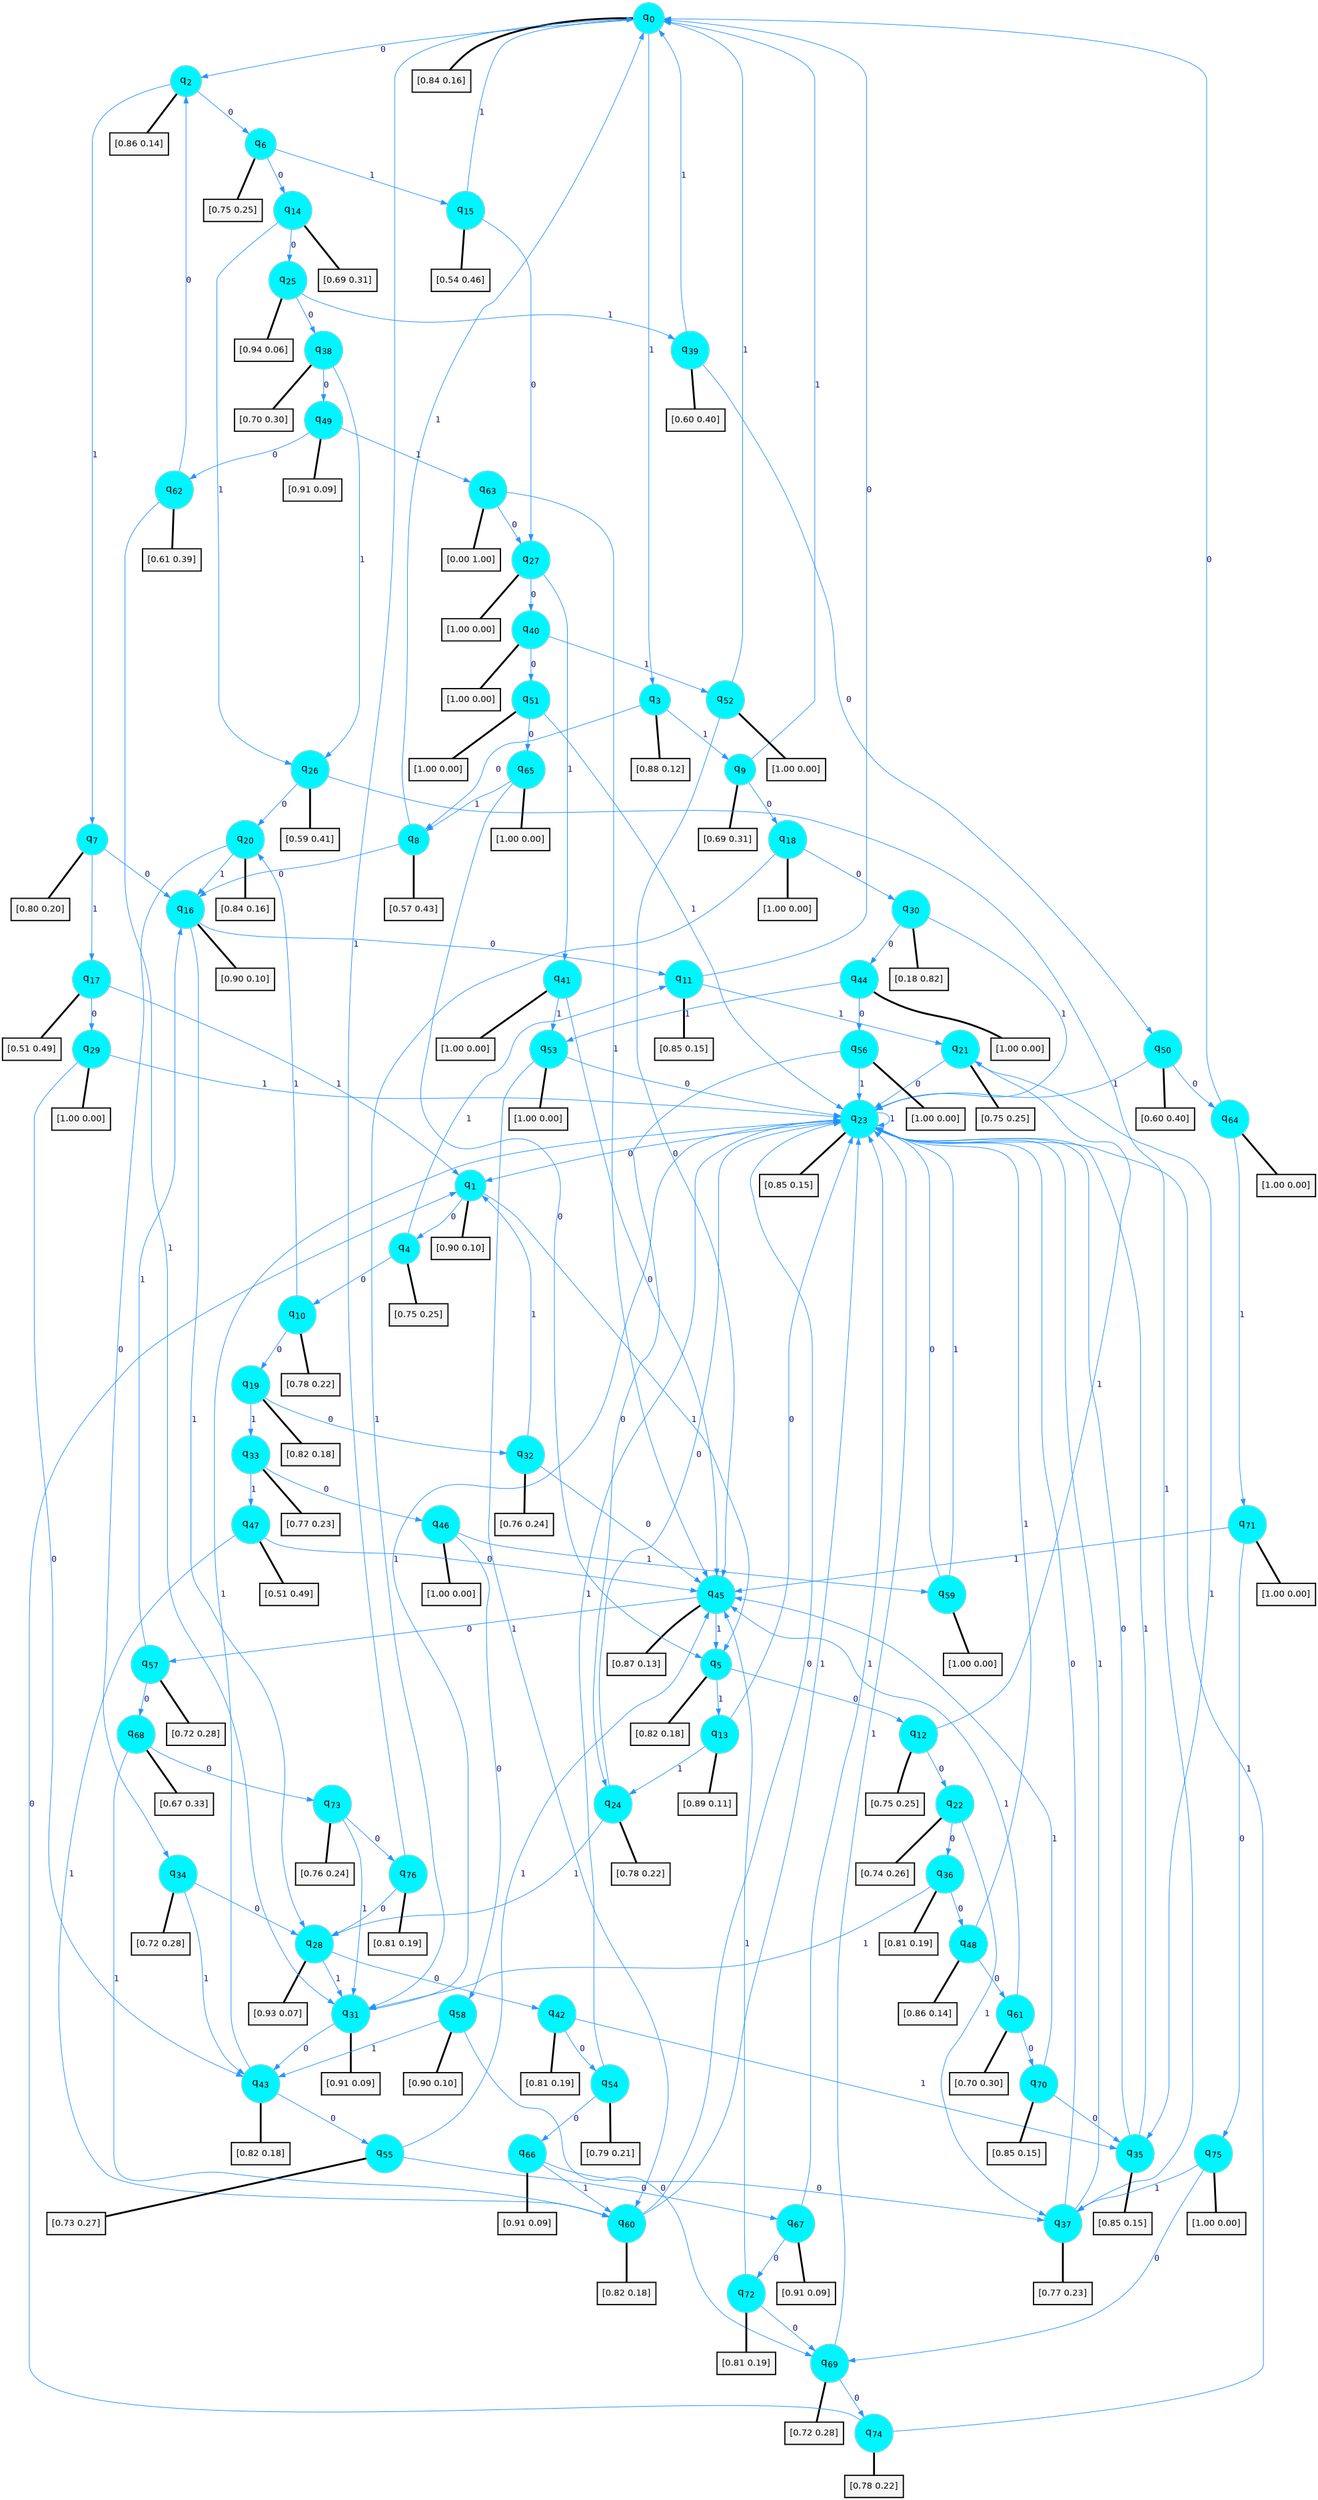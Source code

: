 digraph G {
graph [
bgcolor=transparent, dpi=300, rankdir=TD, size="40,25"];
node [
color=gray, fillcolor=turquoise1, fontcolor=black, fontname=Helvetica, fontsize=16, fontweight=bold, shape=circle, style=filled];
edge [
arrowsize=1, color=dodgerblue1, fontcolor=midnightblue, fontname=courier, fontweight=bold, penwidth=1, style=solid, weight=20];
0[label=<q<SUB>0</SUB>>];
1[label=<q<SUB>1</SUB>>];
2[label=<q<SUB>2</SUB>>];
3[label=<q<SUB>3</SUB>>];
4[label=<q<SUB>4</SUB>>];
5[label=<q<SUB>5</SUB>>];
6[label=<q<SUB>6</SUB>>];
7[label=<q<SUB>7</SUB>>];
8[label=<q<SUB>8</SUB>>];
9[label=<q<SUB>9</SUB>>];
10[label=<q<SUB>10</SUB>>];
11[label=<q<SUB>11</SUB>>];
12[label=<q<SUB>12</SUB>>];
13[label=<q<SUB>13</SUB>>];
14[label=<q<SUB>14</SUB>>];
15[label=<q<SUB>15</SUB>>];
16[label=<q<SUB>16</SUB>>];
17[label=<q<SUB>17</SUB>>];
18[label=<q<SUB>18</SUB>>];
19[label=<q<SUB>19</SUB>>];
20[label=<q<SUB>20</SUB>>];
21[label=<q<SUB>21</SUB>>];
22[label=<q<SUB>22</SUB>>];
23[label=<q<SUB>23</SUB>>];
24[label=<q<SUB>24</SUB>>];
25[label=<q<SUB>25</SUB>>];
26[label=<q<SUB>26</SUB>>];
27[label=<q<SUB>27</SUB>>];
28[label=<q<SUB>28</SUB>>];
29[label=<q<SUB>29</SUB>>];
30[label=<q<SUB>30</SUB>>];
31[label=<q<SUB>31</SUB>>];
32[label=<q<SUB>32</SUB>>];
33[label=<q<SUB>33</SUB>>];
34[label=<q<SUB>34</SUB>>];
35[label=<q<SUB>35</SUB>>];
36[label=<q<SUB>36</SUB>>];
37[label=<q<SUB>37</SUB>>];
38[label=<q<SUB>38</SUB>>];
39[label=<q<SUB>39</SUB>>];
40[label=<q<SUB>40</SUB>>];
41[label=<q<SUB>41</SUB>>];
42[label=<q<SUB>42</SUB>>];
43[label=<q<SUB>43</SUB>>];
44[label=<q<SUB>44</SUB>>];
45[label=<q<SUB>45</SUB>>];
46[label=<q<SUB>46</SUB>>];
47[label=<q<SUB>47</SUB>>];
48[label=<q<SUB>48</SUB>>];
49[label=<q<SUB>49</SUB>>];
50[label=<q<SUB>50</SUB>>];
51[label=<q<SUB>51</SUB>>];
52[label=<q<SUB>52</SUB>>];
53[label=<q<SUB>53</SUB>>];
54[label=<q<SUB>54</SUB>>];
55[label=<q<SUB>55</SUB>>];
56[label=<q<SUB>56</SUB>>];
57[label=<q<SUB>57</SUB>>];
58[label=<q<SUB>58</SUB>>];
59[label=<q<SUB>59</SUB>>];
60[label=<q<SUB>60</SUB>>];
61[label=<q<SUB>61</SUB>>];
62[label=<q<SUB>62</SUB>>];
63[label=<q<SUB>63</SUB>>];
64[label=<q<SUB>64</SUB>>];
65[label=<q<SUB>65</SUB>>];
66[label=<q<SUB>66</SUB>>];
67[label=<q<SUB>67</SUB>>];
68[label=<q<SUB>68</SUB>>];
69[label=<q<SUB>69</SUB>>];
70[label=<q<SUB>70</SUB>>];
71[label=<q<SUB>71</SUB>>];
72[label=<q<SUB>72</SUB>>];
73[label=<q<SUB>73</SUB>>];
74[label=<q<SUB>74</SUB>>];
75[label=<q<SUB>75</SUB>>];
76[label=<q<SUB>76</SUB>>];
77[label="[0.84 0.16]", shape=box,fontcolor=black, fontname=Helvetica, fontsize=14, penwidth=2, fillcolor=whitesmoke,color=black];
78[label="[0.90 0.10]", shape=box,fontcolor=black, fontname=Helvetica, fontsize=14, penwidth=2, fillcolor=whitesmoke,color=black];
79[label="[0.86 0.14]", shape=box,fontcolor=black, fontname=Helvetica, fontsize=14, penwidth=2, fillcolor=whitesmoke,color=black];
80[label="[0.88 0.12]", shape=box,fontcolor=black, fontname=Helvetica, fontsize=14, penwidth=2, fillcolor=whitesmoke,color=black];
81[label="[0.75 0.25]", shape=box,fontcolor=black, fontname=Helvetica, fontsize=14, penwidth=2, fillcolor=whitesmoke,color=black];
82[label="[0.82 0.18]", shape=box,fontcolor=black, fontname=Helvetica, fontsize=14, penwidth=2, fillcolor=whitesmoke,color=black];
83[label="[0.75 0.25]", shape=box,fontcolor=black, fontname=Helvetica, fontsize=14, penwidth=2, fillcolor=whitesmoke,color=black];
84[label="[0.80 0.20]", shape=box,fontcolor=black, fontname=Helvetica, fontsize=14, penwidth=2, fillcolor=whitesmoke,color=black];
85[label="[0.57 0.43]", shape=box,fontcolor=black, fontname=Helvetica, fontsize=14, penwidth=2, fillcolor=whitesmoke,color=black];
86[label="[0.69 0.31]", shape=box,fontcolor=black, fontname=Helvetica, fontsize=14, penwidth=2, fillcolor=whitesmoke,color=black];
87[label="[0.78 0.22]", shape=box,fontcolor=black, fontname=Helvetica, fontsize=14, penwidth=2, fillcolor=whitesmoke,color=black];
88[label="[0.85 0.15]", shape=box,fontcolor=black, fontname=Helvetica, fontsize=14, penwidth=2, fillcolor=whitesmoke,color=black];
89[label="[0.75 0.25]", shape=box,fontcolor=black, fontname=Helvetica, fontsize=14, penwidth=2, fillcolor=whitesmoke,color=black];
90[label="[0.89 0.11]", shape=box,fontcolor=black, fontname=Helvetica, fontsize=14, penwidth=2, fillcolor=whitesmoke,color=black];
91[label="[0.69 0.31]", shape=box,fontcolor=black, fontname=Helvetica, fontsize=14, penwidth=2, fillcolor=whitesmoke,color=black];
92[label="[0.54 0.46]", shape=box,fontcolor=black, fontname=Helvetica, fontsize=14, penwidth=2, fillcolor=whitesmoke,color=black];
93[label="[0.90 0.10]", shape=box,fontcolor=black, fontname=Helvetica, fontsize=14, penwidth=2, fillcolor=whitesmoke,color=black];
94[label="[0.51 0.49]", shape=box,fontcolor=black, fontname=Helvetica, fontsize=14, penwidth=2, fillcolor=whitesmoke,color=black];
95[label="[1.00 0.00]", shape=box,fontcolor=black, fontname=Helvetica, fontsize=14, penwidth=2, fillcolor=whitesmoke,color=black];
96[label="[0.82 0.18]", shape=box,fontcolor=black, fontname=Helvetica, fontsize=14, penwidth=2, fillcolor=whitesmoke,color=black];
97[label="[0.84 0.16]", shape=box,fontcolor=black, fontname=Helvetica, fontsize=14, penwidth=2, fillcolor=whitesmoke,color=black];
98[label="[0.75 0.25]", shape=box,fontcolor=black, fontname=Helvetica, fontsize=14, penwidth=2, fillcolor=whitesmoke,color=black];
99[label="[0.74 0.26]", shape=box,fontcolor=black, fontname=Helvetica, fontsize=14, penwidth=2, fillcolor=whitesmoke,color=black];
100[label="[0.85 0.15]", shape=box,fontcolor=black, fontname=Helvetica, fontsize=14, penwidth=2, fillcolor=whitesmoke,color=black];
101[label="[0.78 0.22]", shape=box,fontcolor=black, fontname=Helvetica, fontsize=14, penwidth=2, fillcolor=whitesmoke,color=black];
102[label="[0.94 0.06]", shape=box,fontcolor=black, fontname=Helvetica, fontsize=14, penwidth=2, fillcolor=whitesmoke,color=black];
103[label="[0.59 0.41]", shape=box,fontcolor=black, fontname=Helvetica, fontsize=14, penwidth=2, fillcolor=whitesmoke,color=black];
104[label="[1.00 0.00]", shape=box,fontcolor=black, fontname=Helvetica, fontsize=14, penwidth=2, fillcolor=whitesmoke,color=black];
105[label="[0.93 0.07]", shape=box,fontcolor=black, fontname=Helvetica, fontsize=14, penwidth=2, fillcolor=whitesmoke,color=black];
106[label="[1.00 0.00]", shape=box,fontcolor=black, fontname=Helvetica, fontsize=14, penwidth=2, fillcolor=whitesmoke,color=black];
107[label="[0.18 0.82]", shape=box,fontcolor=black, fontname=Helvetica, fontsize=14, penwidth=2, fillcolor=whitesmoke,color=black];
108[label="[0.91 0.09]", shape=box,fontcolor=black, fontname=Helvetica, fontsize=14, penwidth=2, fillcolor=whitesmoke,color=black];
109[label="[0.76 0.24]", shape=box,fontcolor=black, fontname=Helvetica, fontsize=14, penwidth=2, fillcolor=whitesmoke,color=black];
110[label="[0.77 0.23]", shape=box,fontcolor=black, fontname=Helvetica, fontsize=14, penwidth=2, fillcolor=whitesmoke,color=black];
111[label="[0.72 0.28]", shape=box,fontcolor=black, fontname=Helvetica, fontsize=14, penwidth=2, fillcolor=whitesmoke,color=black];
112[label="[0.85 0.15]", shape=box,fontcolor=black, fontname=Helvetica, fontsize=14, penwidth=2, fillcolor=whitesmoke,color=black];
113[label="[0.81 0.19]", shape=box,fontcolor=black, fontname=Helvetica, fontsize=14, penwidth=2, fillcolor=whitesmoke,color=black];
114[label="[0.77 0.23]", shape=box,fontcolor=black, fontname=Helvetica, fontsize=14, penwidth=2, fillcolor=whitesmoke,color=black];
115[label="[0.70 0.30]", shape=box,fontcolor=black, fontname=Helvetica, fontsize=14, penwidth=2, fillcolor=whitesmoke,color=black];
116[label="[0.60 0.40]", shape=box,fontcolor=black, fontname=Helvetica, fontsize=14, penwidth=2, fillcolor=whitesmoke,color=black];
117[label="[1.00 0.00]", shape=box,fontcolor=black, fontname=Helvetica, fontsize=14, penwidth=2, fillcolor=whitesmoke,color=black];
118[label="[1.00 0.00]", shape=box,fontcolor=black, fontname=Helvetica, fontsize=14, penwidth=2, fillcolor=whitesmoke,color=black];
119[label="[0.81 0.19]", shape=box,fontcolor=black, fontname=Helvetica, fontsize=14, penwidth=2, fillcolor=whitesmoke,color=black];
120[label="[0.82 0.18]", shape=box,fontcolor=black, fontname=Helvetica, fontsize=14, penwidth=2, fillcolor=whitesmoke,color=black];
121[label="[1.00 0.00]", shape=box,fontcolor=black, fontname=Helvetica, fontsize=14, penwidth=2, fillcolor=whitesmoke,color=black];
122[label="[0.87 0.13]", shape=box,fontcolor=black, fontname=Helvetica, fontsize=14, penwidth=2, fillcolor=whitesmoke,color=black];
123[label="[1.00 0.00]", shape=box,fontcolor=black, fontname=Helvetica, fontsize=14, penwidth=2, fillcolor=whitesmoke,color=black];
124[label="[0.51 0.49]", shape=box,fontcolor=black, fontname=Helvetica, fontsize=14, penwidth=2, fillcolor=whitesmoke,color=black];
125[label="[0.86 0.14]", shape=box,fontcolor=black, fontname=Helvetica, fontsize=14, penwidth=2, fillcolor=whitesmoke,color=black];
126[label="[0.91 0.09]", shape=box,fontcolor=black, fontname=Helvetica, fontsize=14, penwidth=2, fillcolor=whitesmoke,color=black];
127[label="[0.60 0.40]", shape=box,fontcolor=black, fontname=Helvetica, fontsize=14, penwidth=2, fillcolor=whitesmoke,color=black];
128[label="[1.00 0.00]", shape=box,fontcolor=black, fontname=Helvetica, fontsize=14, penwidth=2, fillcolor=whitesmoke,color=black];
129[label="[1.00 0.00]", shape=box,fontcolor=black, fontname=Helvetica, fontsize=14, penwidth=2, fillcolor=whitesmoke,color=black];
130[label="[1.00 0.00]", shape=box,fontcolor=black, fontname=Helvetica, fontsize=14, penwidth=2, fillcolor=whitesmoke,color=black];
131[label="[0.79 0.21]", shape=box,fontcolor=black, fontname=Helvetica, fontsize=14, penwidth=2, fillcolor=whitesmoke,color=black];
132[label="[0.73 0.27]", shape=box,fontcolor=black, fontname=Helvetica, fontsize=14, penwidth=2, fillcolor=whitesmoke,color=black];
133[label="[1.00 0.00]", shape=box,fontcolor=black, fontname=Helvetica, fontsize=14, penwidth=2, fillcolor=whitesmoke,color=black];
134[label="[0.72 0.28]", shape=box,fontcolor=black, fontname=Helvetica, fontsize=14, penwidth=2, fillcolor=whitesmoke,color=black];
135[label="[0.90 0.10]", shape=box,fontcolor=black, fontname=Helvetica, fontsize=14, penwidth=2, fillcolor=whitesmoke,color=black];
136[label="[1.00 0.00]", shape=box,fontcolor=black, fontname=Helvetica, fontsize=14, penwidth=2, fillcolor=whitesmoke,color=black];
137[label="[0.82 0.18]", shape=box,fontcolor=black, fontname=Helvetica, fontsize=14, penwidth=2, fillcolor=whitesmoke,color=black];
138[label="[0.70 0.30]", shape=box,fontcolor=black, fontname=Helvetica, fontsize=14, penwidth=2, fillcolor=whitesmoke,color=black];
139[label="[0.61 0.39]", shape=box,fontcolor=black, fontname=Helvetica, fontsize=14, penwidth=2, fillcolor=whitesmoke,color=black];
140[label="[0.00 1.00]", shape=box,fontcolor=black, fontname=Helvetica, fontsize=14, penwidth=2, fillcolor=whitesmoke,color=black];
141[label="[1.00 0.00]", shape=box,fontcolor=black, fontname=Helvetica, fontsize=14, penwidth=2, fillcolor=whitesmoke,color=black];
142[label="[1.00 0.00]", shape=box,fontcolor=black, fontname=Helvetica, fontsize=14, penwidth=2, fillcolor=whitesmoke,color=black];
143[label="[0.91 0.09]", shape=box,fontcolor=black, fontname=Helvetica, fontsize=14, penwidth=2, fillcolor=whitesmoke,color=black];
144[label="[0.91 0.09]", shape=box,fontcolor=black, fontname=Helvetica, fontsize=14, penwidth=2, fillcolor=whitesmoke,color=black];
145[label="[0.67 0.33]", shape=box,fontcolor=black, fontname=Helvetica, fontsize=14, penwidth=2, fillcolor=whitesmoke,color=black];
146[label="[0.72 0.28]", shape=box,fontcolor=black, fontname=Helvetica, fontsize=14, penwidth=2, fillcolor=whitesmoke,color=black];
147[label="[0.85 0.15]", shape=box,fontcolor=black, fontname=Helvetica, fontsize=14, penwidth=2, fillcolor=whitesmoke,color=black];
148[label="[1.00 0.00]", shape=box,fontcolor=black, fontname=Helvetica, fontsize=14, penwidth=2, fillcolor=whitesmoke,color=black];
149[label="[0.81 0.19]", shape=box,fontcolor=black, fontname=Helvetica, fontsize=14, penwidth=2, fillcolor=whitesmoke,color=black];
150[label="[0.76 0.24]", shape=box,fontcolor=black, fontname=Helvetica, fontsize=14, penwidth=2, fillcolor=whitesmoke,color=black];
151[label="[0.78 0.22]", shape=box,fontcolor=black, fontname=Helvetica, fontsize=14, penwidth=2, fillcolor=whitesmoke,color=black];
152[label="[1.00 0.00]", shape=box,fontcolor=black, fontname=Helvetica, fontsize=14, penwidth=2, fillcolor=whitesmoke,color=black];
153[label="[0.81 0.19]", shape=box,fontcolor=black, fontname=Helvetica, fontsize=14, penwidth=2, fillcolor=whitesmoke,color=black];
0->2 [label=0];
0->3 [label=1];
0->77 [arrowhead=none, penwidth=3,color=black];
1->4 [label=0];
1->5 [label=1];
1->78 [arrowhead=none, penwidth=3,color=black];
2->6 [label=0];
2->7 [label=1];
2->79 [arrowhead=none, penwidth=3,color=black];
3->8 [label=0];
3->9 [label=1];
3->80 [arrowhead=none, penwidth=3,color=black];
4->10 [label=0];
4->11 [label=1];
4->81 [arrowhead=none, penwidth=3,color=black];
5->12 [label=0];
5->13 [label=1];
5->82 [arrowhead=none, penwidth=3,color=black];
6->14 [label=0];
6->15 [label=1];
6->83 [arrowhead=none, penwidth=3,color=black];
7->16 [label=0];
7->17 [label=1];
7->84 [arrowhead=none, penwidth=3,color=black];
8->16 [label=0];
8->0 [label=1];
8->85 [arrowhead=none, penwidth=3,color=black];
9->18 [label=0];
9->0 [label=1];
9->86 [arrowhead=none, penwidth=3,color=black];
10->19 [label=0];
10->20 [label=1];
10->87 [arrowhead=none, penwidth=3,color=black];
11->0 [label=0];
11->21 [label=1];
11->88 [arrowhead=none, penwidth=3,color=black];
12->22 [label=0];
12->21 [label=1];
12->89 [arrowhead=none, penwidth=3,color=black];
13->23 [label=0];
13->24 [label=1];
13->90 [arrowhead=none, penwidth=3,color=black];
14->25 [label=0];
14->26 [label=1];
14->91 [arrowhead=none, penwidth=3,color=black];
15->27 [label=0];
15->0 [label=1];
15->92 [arrowhead=none, penwidth=3,color=black];
16->11 [label=0];
16->28 [label=1];
16->93 [arrowhead=none, penwidth=3,color=black];
17->29 [label=0];
17->1 [label=1];
17->94 [arrowhead=none, penwidth=3,color=black];
18->30 [label=0];
18->31 [label=1];
18->95 [arrowhead=none, penwidth=3,color=black];
19->32 [label=0];
19->33 [label=1];
19->96 [arrowhead=none, penwidth=3,color=black];
20->34 [label=0];
20->16 [label=1];
20->97 [arrowhead=none, penwidth=3,color=black];
21->23 [label=0];
21->35 [label=1];
21->98 [arrowhead=none, penwidth=3,color=black];
22->36 [label=0];
22->37 [label=1];
22->99 [arrowhead=none, penwidth=3,color=black];
23->1 [label=0];
23->23 [label=1];
23->100 [arrowhead=none, penwidth=3,color=black];
24->23 [label=0];
24->28 [label=1];
24->101 [arrowhead=none, penwidth=3,color=black];
25->38 [label=0];
25->39 [label=1];
25->102 [arrowhead=none, penwidth=3,color=black];
26->20 [label=0];
26->37 [label=1];
26->103 [arrowhead=none, penwidth=3,color=black];
27->40 [label=0];
27->41 [label=1];
27->104 [arrowhead=none, penwidth=3,color=black];
28->42 [label=0];
28->31 [label=1];
28->105 [arrowhead=none, penwidth=3,color=black];
29->43 [label=0];
29->23 [label=1];
29->106 [arrowhead=none, penwidth=3,color=black];
30->44 [label=0];
30->23 [label=1];
30->107 [arrowhead=none, penwidth=3,color=black];
31->43 [label=0];
31->23 [label=1];
31->108 [arrowhead=none, penwidth=3,color=black];
32->45 [label=0];
32->1 [label=1];
32->109 [arrowhead=none, penwidth=3,color=black];
33->46 [label=0];
33->47 [label=1];
33->110 [arrowhead=none, penwidth=3,color=black];
34->28 [label=0];
34->43 [label=1];
34->111 [arrowhead=none, penwidth=3,color=black];
35->23 [label=0];
35->23 [label=1];
35->112 [arrowhead=none, penwidth=3,color=black];
36->48 [label=0];
36->31 [label=1];
36->113 [arrowhead=none, penwidth=3,color=black];
37->23 [label=0];
37->23 [label=1];
37->114 [arrowhead=none, penwidth=3,color=black];
38->49 [label=0];
38->26 [label=1];
38->115 [arrowhead=none, penwidth=3,color=black];
39->50 [label=0];
39->0 [label=1];
39->116 [arrowhead=none, penwidth=3,color=black];
40->51 [label=0];
40->52 [label=1];
40->117 [arrowhead=none, penwidth=3,color=black];
41->45 [label=0];
41->53 [label=1];
41->118 [arrowhead=none, penwidth=3,color=black];
42->54 [label=0];
42->35 [label=1];
42->119 [arrowhead=none, penwidth=3,color=black];
43->55 [label=0];
43->23 [label=1];
43->120 [arrowhead=none, penwidth=3,color=black];
44->56 [label=0];
44->53 [label=1];
44->121 [arrowhead=none, penwidth=3,color=black];
45->57 [label=0];
45->5 [label=1];
45->122 [arrowhead=none, penwidth=3,color=black];
46->58 [label=0];
46->59 [label=1];
46->123 [arrowhead=none, penwidth=3,color=black];
47->45 [label=0];
47->60 [label=1];
47->124 [arrowhead=none, penwidth=3,color=black];
48->61 [label=0];
48->23 [label=1];
48->125 [arrowhead=none, penwidth=3,color=black];
49->62 [label=0];
49->63 [label=1];
49->126 [arrowhead=none, penwidth=3,color=black];
50->64 [label=0];
50->23 [label=1];
50->127 [arrowhead=none, penwidth=3,color=black];
51->65 [label=0];
51->23 [label=1];
51->128 [arrowhead=none, penwidth=3,color=black];
52->45 [label=0];
52->0 [label=1];
52->129 [arrowhead=none, penwidth=3,color=black];
53->23 [label=0];
53->60 [label=1];
53->130 [arrowhead=none, penwidth=3,color=black];
54->66 [label=0];
54->23 [label=1];
54->131 [arrowhead=none, penwidth=3,color=black];
55->67 [label=0];
55->45 [label=1];
55->132 [arrowhead=none, penwidth=3,color=black];
56->24 [label=0];
56->23 [label=1];
56->133 [arrowhead=none, penwidth=3,color=black];
57->68 [label=0];
57->16 [label=1];
57->134 [arrowhead=none, penwidth=3,color=black];
58->69 [label=0];
58->43 [label=1];
58->135 [arrowhead=none, penwidth=3,color=black];
59->23 [label=0];
59->23 [label=1];
59->136 [arrowhead=none, penwidth=3,color=black];
60->23 [label=0];
60->23 [label=1];
60->137 [arrowhead=none, penwidth=3,color=black];
61->70 [label=0];
61->45 [label=1];
61->138 [arrowhead=none, penwidth=3,color=black];
62->2 [label=0];
62->31 [label=1];
62->139 [arrowhead=none, penwidth=3,color=black];
63->27 [label=0];
63->45 [label=1];
63->140 [arrowhead=none, penwidth=3,color=black];
64->0 [label=0];
64->71 [label=1];
64->141 [arrowhead=none, penwidth=3,color=black];
65->5 [label=0];
65->8 [label=1];
65->142 [arrowhead=none, penwidth=3,color=black];
66->37 [label=0];
66->60 [label=1];
66->143 [arrowhead=none, penwidth=3,color=black];
67->72 [label=0];
67->23 [label=1];
67->144 [arrowhead=none, penwidth=3,color=black];
68->73 [label=0];
68->60 [label=1];
68->145 [arrowhead=none, penwidth=3,color=black];
69->74 [label=0];
69->23 [label=1];
69->146 [arrowhead=none, penwidth=3,color=black];
70->35 [label=0];
70->45 [label=1];
70->147 [arrowhead=none, penwidth=3,color=black];
71->75 [label=0];
71->45 [label=1];
71->148 [arrowhead=none, penwidth=3,color=black];
72->69 [label=0];
72->45 [label=1];
72->149 [arrowhead=none, penwidth=3,color=black];
73->76 [label=0];
73->31 [label=1];
73->150 [arrowhead=none, penwidth=3,color=black];
74->1 [label=0];
74->23 [label=1];
74->151 [arrowhead=none, penwidth=3,color=black];
75->69 [label=0];
75->37 [label=1];
75->152 [arrowhead=none, penwidth=3,color=black];
76->28 [label=0];
76->0 [label=1];
76->153 [arrowhead=none, penwidth=3,color=black];
}
